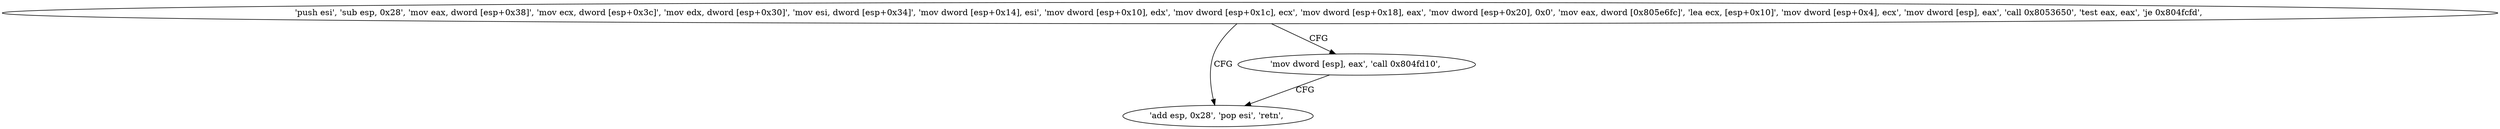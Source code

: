 digraph "func" {
"134544560" [label = "'push esi', 'sub esp, 0x28', 'mov eax, dword [esp+0x38]', 'mov ecx, dword [esp+0x3c]', 'mov edx, dword [esp+0x30]', 'mov esi, dword [esp+0x34]', 'mov dword [esp+0x14], esi', 'mov dword [esp+0x10], edx', 'mov dword [esp+0x1c], ecx', 'mov dword [esp+0x18], eax', 'mov dword [esp+0x20], 0x0', 'mov eax, dword [0x805e6fc]', 'lea ecx, [esp+0x10]', 'mov dword [esp+0x4], ecx', 'mov dword [esp], eax', 'call 0x8053650', 'test eax, eax', 'je 0x804fcfd', " ]
"134544637" [label = "'add esp, 0x28', 'pop esi', 'retn', " ]
"134544629" [label = "'mov dword [esp], eax', 'call 0x804fd10', " ]
"134544560" -> "134544637" [ label = "CFG" ]
"134544560" -> "134544629" [ label = "CFG" ]
"134544629" -> "134544637" [ label = "CFG" ]
}
